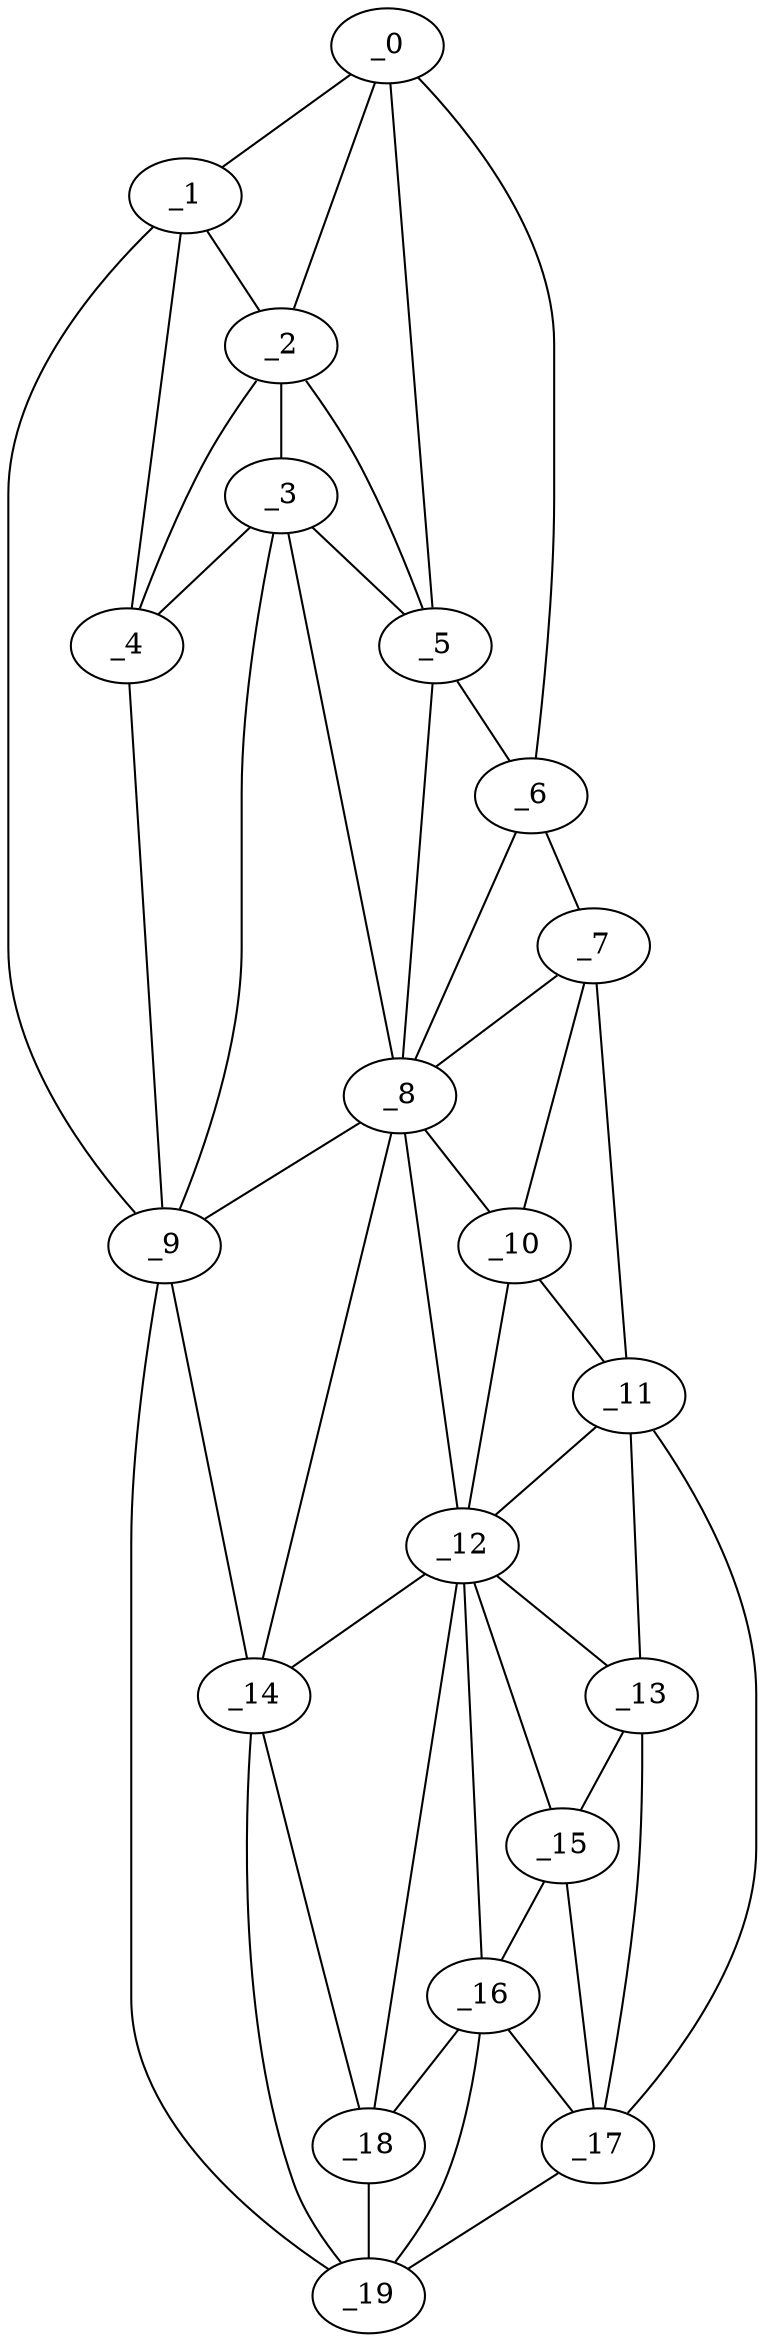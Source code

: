 graph "obj32__125.gxl" {
	_0	 [x=8,
		y=35];
	_1	 [x=36,
		y=15];
	_0 -- _1	 [valence=1];
	_2	 [x=40,
		y=31];
	_0 -- _2	 [valence=2];
	_5	 [x=53,
		y=46];
	_0 -- _5	 [valence=2];
	_6	 [x=53,
		y=84];
	_0 -- _6	 [valence=1];
	_1 -- _2	 [valence=2];
	_4	 [x=53,
		y=20];
	_1 -- _4	 [valence=2];
	_9	 [x=73,
		y=16];
	_1 -- _9	 [valence=1];
	_3	 [x=52,
		y=38];
	_2 -- _3	 [valence=1];
	_2 -- _4	 [valence=2];
	_2 -- _5	 [valence=2];
	_3 -- _4	 [valence=2];
	_3 -- _5	 [valence=2];
	_8	 [x=63,
		y=52];
	_3 -- _8	 [valence=2];
	_3 -- _9	 [valence=2];
	_4 -- _9	 [valence=2];
	_5 -- _6	 [valence=2];
	_5 -- _8	 [valence=1];
	_7	 [x=61,
		y=88];
	_6 -- _7	 [valence=1];
	_6 -- _8	 [valence=2];
	_7 -- _8	 [valence=1];
	_10	 [x=82,
		y=85];
	_7 -- _10	 [valence=2];
	_11	 [x=88,
		y=87];
	_7 -- _11	 [valence=1];
	_8 -- _9	 [valence=1];
	_8 -- _10	 [valence=2];
	_12	 [x=97,
		y=74];
	_8 -- _12	 [valence=1];
	_14	 [x=102,
		y=33];
	_8 -- _14	 [valence=2];
	_9 -- _14	 [valence=2];
	_19	 [x=126,
		y=40];
	_9 -- _19	 [valence=1];
	_10 -- _11	 [valence=2];
	_10 -- _12	 [valence=2];
	_11 -- _12	 [valence=2];
	_13	 [x=97,
		y=85];
	_11 -- _13	 [valence=2];
	_17	 [x=122,
		y=83];
	_11 -- _17	 [valence=1];
	_12 -- _13	 [valence=2];
	_12 -- _14	 [valence=1];
	_15	 [x=111,
		y=82];
	_12 -- _15	 [valence=1];
	_16	 [x=122,
		y=78];
	_12 -- _16	 [valence=2];
	_18	 [x=123,
		y=51];
	_12 -- _18	 [valence=1];
	_13 -- _15	 [valence=2];
	_13 -- _17	 [valence=2];
	_14 -- _18	 [valence=2];
	_14 -- _19	 [valence=2];
	_15 -- _16	 [valence=2];
	_15 -- _17	 [valence=1];
	_16 -- _17	 [valence=2];
	_16 -- _18	 [valence=2];
	_16 -- _19	 [valence=1];
	_17 -- _19	 [valence=1];
	_18 -- _19	 [valence=1];
}
